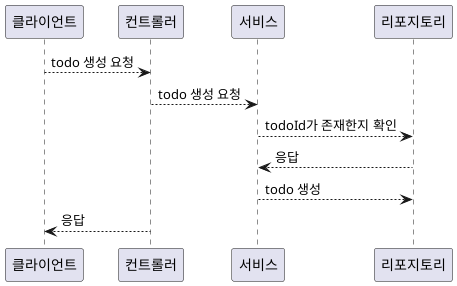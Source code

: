 @startuml

클라이언트 --> 컨트롤러: todo 생성 요청
컨트롤러 --> 서비스: todo 생성 요청
서비스 --> 리포지토리: todoId가 존재한지 확인
리포지토리 --> 서비스: 응답
서비스 --> 리포지토리: todo 생성
컨트롤러 --> 클라이언트: 응답

@enduml

